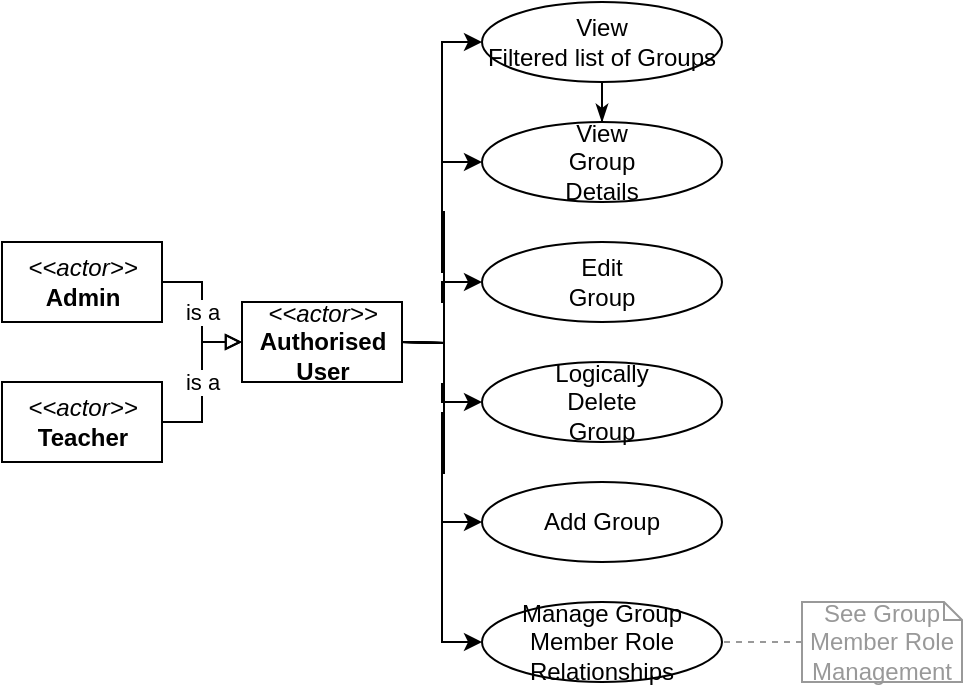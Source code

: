 <mxfile version="20.3.0" type="device"><diagram id="d0fiYwkx8pY4EqYhIi5x" name="Page-1"><mxGraphModel dx="782" dy="549" grid="1" gridSize="10" guides="1" tooltips="1" connect="1" arrows="1" fold="1" page="1" pageScale="1" pageWidth="827" pageHeight="1169" math="0" shadow="0"><root><mxCell id="0"/><mxCell id="1" parent="0"/><mxCell id="0GnnKYzdhTZ0cWTvDEKq-2" style="edgeStyle=orthogonalEdgeStyle;rounded=0;orthogonalLoop=1;jettySize=auto;html=1;entryX=0;entryY=0.5;entryDx=0;entryDy=0;fontColor=#999999;" parent="1" target="0GnnKYzdhTZ0cWTvDEKq-7" edge="1"><mxGeometry relative="1" as="geometry"><mxPoint x="280" y="200" as="sourcePoint"/></mxGeometry></mxCell><mxCell id="0GnnKYzdhTZ0cWTvDEKq-3" style="edgeStyle=orthogonalEdgeStyle;rounded=0;orthogonalLoop=1;jettySize=auto;html=1;entryX=0;entryY=0.5;entryDx=0;entryDy=0;fontColor=#999999;" parent="1" target="0GnnKYzdhTZ0cWTvDEKq-5" edge="1"><mxGeometry relative="1" as="geometry"><mxPoint x="280" y="200" as="sourcePoint"/></mxGeometry></mxCell><mxCell id="0GnnKYzdhTZ0cWTvDEKq-16" style="edgeStyle=orthogonalEdgeStyle;rounded=0;orthogonalLoop=1;jettySize=auto;html=1;entryX=0;entryY=0.5;entryDx=0;entryDy=0;fontColor=default;" parent="1" target="0GnnKYzdhTZ0cWTvDEKq-8" edge="1"><mxGeometry relative="1" as="geometry"><mxPoint x="280" y="200" as="sourcePoint"/></mxGeometry></mxCell><mxCell id="0GnnKYzdhTZ0cWTvDEKq-17" style="edgeStyle=orthogonalEdgeStyle;rounded=0;orthogonalLoop=1;jettySize=auto;html=1;entryX=0;entryY=0.5;entryDx=0;entryDy=0;fontColor=default;" parent="1" target="0GnnKYzdhTZ0cWTvDEKq-9" edge="1"><mxGeometry relative="1" as="geometry"><mxPoint x="280" y="200" as="sourcePoint"/></mxGeometry></mxCell><mxCell id="0GnnKYzdhTZ0cWTvDEKq-18" style="edgeStyle=orthogonalEdgeStyle;rounded=0;orthogonalLoop=1;jettySize=auto;html=1;entryX=0;entryY=0.5;entryDx=0;entryDy=0;fontColor=default;" parent="1" target="0GnnKYzdhTZ0cWTvDEKq-14" edge="1"><mxGeometry relative="1" as="geometry"><mxPoint x="280" y="200" as="sourcePoint"/></mxGeometry></mxCell><mxCell id="0GnnKYzdhTZ0cWTvDEKq-19" style="edgeStyle=orthogonalEdgeStyle;rounded=0;orthogonalLoop=1;jettySize=auto;html=1;entryX=0;entryY=0.5;entryDx=0;entryDy=0;fontColor=default;" parent="1" target="0GnnKYzdhTZ0cWTvDEKq-15" edge="1"><mxGeometry relative="1" as="geometry"><mxPoint x="280" y="200" as="sourcePoint"/></mxGeometry></mxCell><mxCell id="0GnnKYzdhTZ0cWTvDEKq-4" value="&lt;i&gt;&amp;lt;&amp;lt;actor&amp;gt;&amp;gt;&lt;br&gt;&lt;/i&gt;&lt;b&gt;Authorised&lt;br&gt;User&lt;/b&gt;" style="text;html=1;align=center;verticalAlign=middle;dashed=0;fillColor=#ffffff;strokeColor=#000000;" parent="1" vertex="1"><mxGeometry x="200" y="180" width="80" height="40" as="geometry"/></mxCell><mxCell id="0GnnKYzdhTZ0cWTvDEKq-5" value="View&lt;br&gt;Group&lt;br&gt;Details" style="ellipse;whiteSpace=wrap;html=1;" parent="1" vertex="1"><mxGeometry x="320" y="90" width="120" height="40" as="geometry"/></mxCell><mxCell id="0GnnKYzdhTZ0cWTvDEKq-6" style="edgeStyle=orthogonalEdgeStyle;rounded=0;orthogonalLoop=1;jettySize=auto;html=1;entryX=0.5;entryY=0;entryDx=0;entryDy=0;fontColor=default;endArrow=classicThin;endFill=1;" parent="1" source="0GnnKYzdhTZ0cWTvDEKq-7" target="0GnnKYzdhTZ0cWTvDEKq-5" edge="1"><mxGeometry relative="1" as="geometry"/></mxCell><mxCell id="0GnnKYzdhTZ0cWTvDEKq-7" value="View&lt;br&gt;Filtered list of Groups" style="ellipse;whiteSpace=wrap;html=1;" parent="1" vertex="1"><mxGeometry x="320" y="30" width="120" height="40" as="geometry"/></mxCell><mxCell id="0GnnKYzdhTZ0cWTvDEKq-8" value="Edit&lt;br&gt;Group" style="ellipse;whiteSpace=wrap;html=1;fontColor=default;strokeColor=default;" parent="1" vertex="1"><mxGeometry x="320" y="150" width="120" height="40" as="geometry"/></mxCell><mxCell id="0GnnKYzdhTZ0cWTvDEKq-9" value="Logically &lt;br&gt;Delete&lt;br&gt;Group" style="ellipse;whiteSpace=wrap;html=1;fontColor=default;strokeColor=default;" parent="1" vertex="1"><mxGeometry x="320" y="210" width="120" height="40" as="geometry"/></mxCell><mxCell id="0GnnKYzdhTZ0cWTvDEKq-10" value="is a" style="edgeStyle=orthogonalEdgeStyle;rounded=0;orthogonalLoop=1;jettySize=auto;html=1;entryX=0;entryY=0.5;entryDx=0;entryDy=0;fontColor=default;endArrow=block;endFill=0;" parent="1" source="0GnnKYzdhTZ0cWTvDEKq-11" target="0GnnKYzdhTZ0cWTvDEKq-4" edge="1"><mxGeometry relative="1" as="geometry"/></mxCell><mxCell id="0GnnKYzdhTZ0cWTvDEKq-11" value="&lt;i&gt;&amp;lt;&amp;lt;actor&amp;gt;&amp;gt;&lt;br&gt;&lt;/i&gt;&lt;b&gt;Admin&lt;/b&gt;" style="text;html=1;align=center;verticalAlign=middle;dashed=0;fillColor=#ffffff;strokeColor=#000000;" parent="1" vertex="1"><mxGeometry x="80" y="150" width="80" height="40" as="geometry"/></mxCell><mxCell id="0GnnKYzdhTZ0cWTvDEKq-12" value="is a" style="edgeStyle=orthogonalEdgeStyle;rounded=0;orthogonalLoop=1;jettySize=auto;html=1;entryX=0;entryY=0.5;entryDx=0;entryDy=0;fontColor=default;endArrow=block;endFill=0;" parent="1" source="0GnnKYzdhTZ0cWTvDEKq-13" target="0GnnKYzdhTZ0cWTvDEKq-4" edge="1"><mxGeometry relative="1" as="geometry"/></mxCell><mxCell id="0GnnKYzdhTZ0cWTvDEKq-13" value="&lt;i&gt;&amp;lt;&amp;lt;actor&amp;gt;&amp;gt;&lt;br&gt;&lt;/i&gt;&lt;b&gt;Teacher&lt;/b&gt;" style="text;html=1;align=center;verticalAlign=middle;dashed=0;fillColor=#ffffff;strokeColor=#000000;" parent="1" vertex="1"><mxGeometry x="80" y="220" width="80" height="40" as="geometry"/></mxCell><mxCell id="0GnnKYzdhTZ0cWTvDEKq-14" value="Add Group" style="ellipse;whiteSpace=wrap;html=1;fontColor=default;strokeColor=default;" parent="1" vertex="1"><mxGeometry x="320" y="270" width="120" height="40" as="geometry"/></mxCell><mxCell id="0GnnKYzdhTZ0cWTvDEKq-15" value="Manage Group&lt;br&gt;Member Role&lt;br&gt;Relationships" style="ellipse;whiteSpace=wrap;html=1;fontColor=default;strokeColor=default;" parent="1" vertex="1"><mxGeometry x="320" y="330" width="120" height="40" as="geometry"/></mxCell><mxCell id="0GnnKYzdhTZ0cWTvDEKq-21" style="edgeStyle=orthogonalEdgeStyle;rounded=0;orthogonalLoop=1;jettySize=auto;html=1;entryX=1;entryY=0.5;entryDx=0;entryDy=0;fontColor=#999999;endArrow=none;endFill=0;strokeColor=#999999;dashed=1;" parent="1" source="0GnnKYzdhTZ0cWTvDEKq-20" target="0GnnKYzdhTZ0cWTvDEKq-15" edge="1"><mxGeometry relative="1" as="geometry"/></mxCell><mxCell id="0GnnKYzdhTZ0cWTvDEKq-20" value="See Group Member Role&lt;br&gt;Management" style="shape=note;size=9;whiteSpace=wrap;html=1;strokeColor=#999999;fontColor=#999999;" parent="1" vertex="1"><mxGeometry x="480" y="330" width="80" height="40" as="geometry"/></mxCell></root></mxGraphModel></diagram></mxfile>